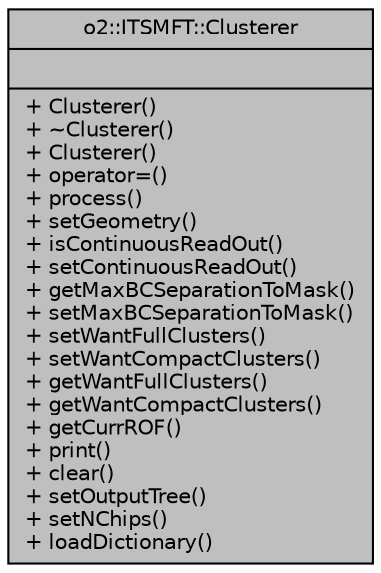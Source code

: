 digraph "o2::ITSMFT::Clusterer"
{
 // INTERACTIVE_SVG=YES
  bgcolor="transparent";
  edge [fontname="Helvetica",fontsize="10",labelfontname="Helvetica",labelfontsize="10"];
  node [fontname="Helvetica",fontsize="10",shape=record];
  Node1 [label="{o2::ITSMFT::Clusterer\n||+ Clusterer()\l+ ~Clusterer()\l+ Clusterer()\l+ operator=()\l+ process()\l+ setGeometry()\l+ isContinuousReadOut()\l+ setContinuousReadOut()\l+ getMaxBCSeparationToMask()\l+ setMaxBCSeparationToMask()\l+ setWantFullClusters()\l+ setWantCompactClusters()\l+ getWantFullClusters()\l+ getWantCompactClusters()\l+ getCurrROF()\l+ print()\l+ clear()\l+ setOutputTree()\l+ setNChips()\l+ loadDictionary()\l}",height=0.2,width=0.4,color="black", fillcolor="grey75", style="filled" fontcolor="black"];
}
